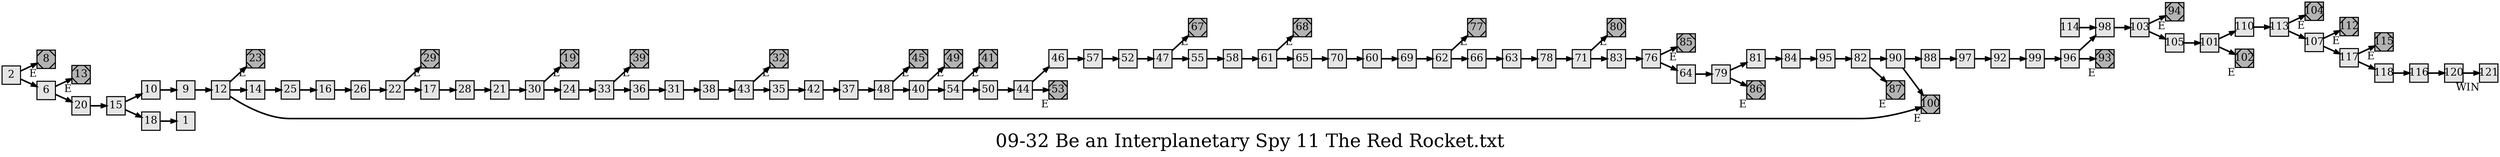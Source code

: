 digraph g{
  graph [ label="09-32 Be an Interplanetary Spy 11 The Red Rocket.txt" rankdir=LR, ordering=out, fontsize=36, nodesep="0.35", ranksep="0.45"];
  node  [shape=rect, penwidth=2, fontsize=20, style=filled, fillcolor=grey90, margin="0,0", labelfloat=true, regular=true, fixedsize=true];
  edge  [labelfloat=true, penwidth=3, fontsize=12];

  2 -> 8;
  2 -> 6;
  6 -> 13;
  6 -> 20;
  8	[ xlabel="E", shape=Msquare, fontsize=20, fillcolor=grey70 ];
  9 -> 12;
  10 -> 9;
  12 -> 23;
  12 -> 14;
  12 -> 100;
  13	[ xlabel="E", shape=Msquare, fontsize=20, fillcolor=grey70 ];
  14 -> 25;
  15 -> 10;
  15 -> 18;
  16 -> 26;
  17 -> 28;
  18 -> 1;
  19	[ xlabel="E", shape=Msquare, fontsize=20, fillcolor=grey70 ];
  20 -> 15;
  21 -> 30;
  22 -> 29;
  22 -> 17;
  23	[ xlabel="E", shape=Msquare, fontsize=20, fillcolor=grey70 ];
  24 -> 33;
  25 -> 16;
  26 -> 22;
  28 -> 21;
  29	[ xlabel="E", shape=Msquare, fontsize=20, fillcolor=grey70 ];
  30 -> 19;
  30 -> 24;
  31 -> 38;
  32	[ xlabel="E", shape=Msquare, fontsize=20, fillcolor=grey70 ];
  33 -> 39;
  33 -> 36;
  35 -> 42;
  36 -> 31;
  37 -> 48;
  38 -> 43;
  39	[ xlabel="E", shape=Msquare, fontsize=20, fillcolor=grey70 ];
  40 -> 49;
  40 -> 54;
  41	[ xlabel="E", shape=Msquare, fontsize=20, fillcolor=grey70 ];
  42 -> 37;
  43 -> 32;
  43 -> 35;
  44 -> 46;
  44 -> 53;
  45	[ xlabel="E", shape=Msquare, fontsize=20, fillcolor=grey70 ];
  46 -> 57;
  47 -> 67;
  47 -> 55;
  48 -> 45;
  48 -> 40;
  49	[ xlabel="E", shape=Msquare, fontsize=20, fillcolor=grey70 ];
  50 -> 44;
  52 -> 47;
  53	[ xlabel="E", shape=Msquare, fontsize=20, fillcolor=grey70 ];
  54 -> 41;
  54 -> 50;
  55 -> 58;
  57 -> 52;
  58 -> 61;
  60 -> 69;
  61 -> 68;
  61 -> 65;
  62 -> 77;
  62 -> 66;
  63 -> 78;
  64 -> 79;
  65 -> 70;
  66 -> 63;
  67	[ xlabel="E", shape=Msquare, fontsize=20, fillcolor=grey70 ];
  68	[ xlabel="E", shape=Msquare, fontsize=20, fillcolor=grey70 ];
  69 -> 62;
  70 -> 60;
  71 -> 80;
  71 -> 83;
  76 -> 85;
  76 -> 64;
  77	[ xlabel="E", shape=Msquare, fontsize=20, fillcolor=grey70 ];
  78 -> 71;
  79 -> 81;
  79 -> 86;
  80	[ xlabel="E", shape=Msquare, fontsize=20, fillcolor=grey70 ];
  81 -> 84;
  82 -> 90;
  82 -> 87;
  83 -> 76;
  84 -> 95;
  85	[ xlabel="E", shape=Msquare, fontsize=20, fillcolor=grey70 ];
  86	[ xlabel="E", shape=Msquare, fontsize=20, fillcolor=grey70 ];
  87	[ xlabel="E", shape=Msquare, fontsize=20, fillcolor=grey70 ];
  88 -> 97;
  90 -> 88;
  90 -> 100;
  92 -> 99;
  93	[ xlabel="E", shape=Msquare, fontsize=20, fillcolor=grey70 ];
  94	[ xlabel="E", shape=Msquare, fontsize=20, fillcolor=grey70 ];
  95 -> 82;
  96 -> 98;
  96 -> 93;
  97 -> 92;
  98 -> 103;
  99 -> 96;
  100	[ xlabel="E", shape=Msquare, fontsize=20, fillcolor=grey70 ];
  101 -> 110;
  101 -> 102;
  102	[ xlabel="E", shape=Msquare, fontsize=20, fillcolor=grey70 ];
  103 -> 94;
  103 -> 105;
  104	[ xlabel="E", shape=Msquare, fontsize=20, fillcolor=grey70 ];
  105 -> 101;
  107 -> 112;
  107 -> 117;
  110 -> 113;
  112	[ xlabel="E", shape=Msquare, fontsize=20, fillcolor=grey70 ];
  113 -> 104;
  113 -> 107;
  114 -> 98;
  115	[ xlabel="E", shape=Msquare, fontsize=20, fillcolor=grey70 ];
  116 -> 120;
  117 -> 115;
  117 -> 118;
  118 -> 116;
  120 -> 121;
  121	[ xlabel="WIN" ];
}

